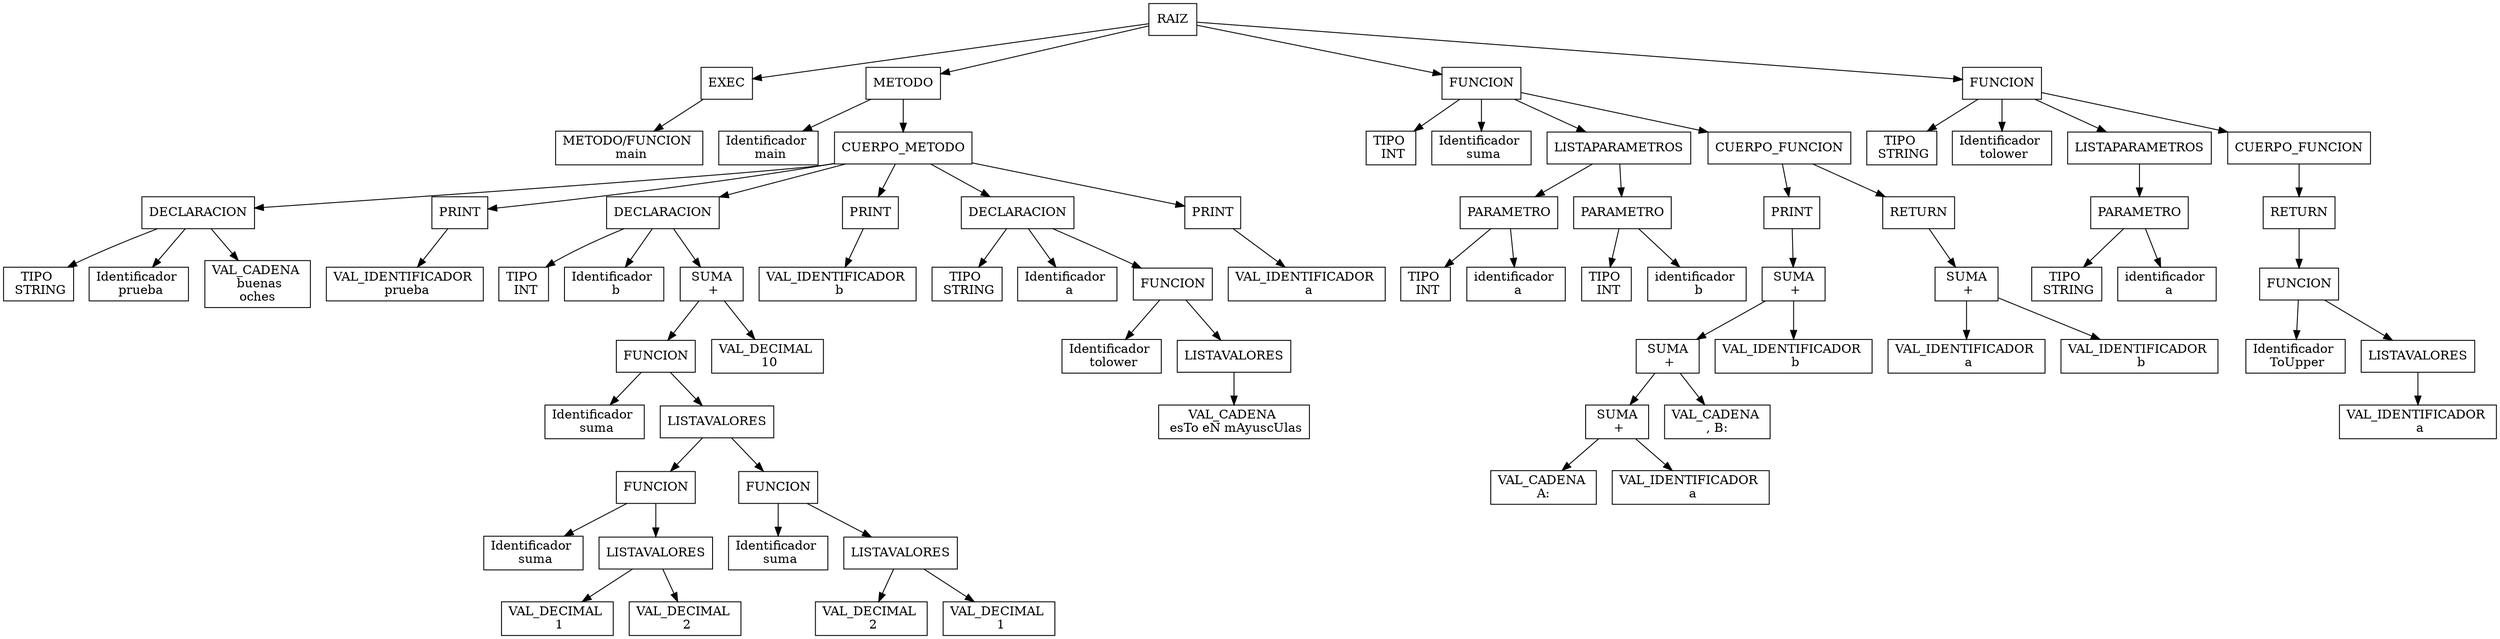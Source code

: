 digraph G{node[shape="box"]Nodo0[label="RAIZ"];
Nodo1[label="EXEC"];
Nodo0->Nodo1;
Nodo2[label="METODO/FUNCION \n main"];
Nodo1->Nodo2;
Nodo3[label="METODO"];
Nodo0->Nodo3;
Nodo4[label="Identificador \n main"];
Nodo3->Nodo4;
Nodo5[label="CUERPO_METODO"];
Nodo3->Nodo5;
Nodo6[label="DECLARACION"];
Nodo5->Nodo6;
Nodo7[label="TIPO \n STRING"];
Nodo6->Nodo7;
Nodo8[label="Identificador \n prueba"];
Nodo6->Nodo8;
Nodo9[label="VAL_CADENA \n buenas\noches"];
Nodo6->Nodo9;
Nodo10[label="PRINT"];
Nodo5->Nodo10;
Nodo11[label="VAL_IDENTIFICADOR \n prueba"];
Nodo10->Nodo11;
Nodo12[label="DECLARACION"];
Nodo5->Nodo12;
Nodo13[label="TIPO \n INT"];
Nodo12->Nodo13;
Nodo14[label="Identificador \n b"];
Nodo12->Nodo14;
Nodo15[label=" SUMA \n +"];
Nodo12->Nodo15;
Nodo16[label="FUNCION"];
Nodo15->Nodo16;
Nodo17[label="Identificador \n suma"];
Nodo16->Nodo17;
Nodo18[label="LISTAVALORES"];
Nodo16->Nodo18;
Nodo19[label="FUNCION"];
Nodo18->Nodo19;
Nodo20[label="Identificador \n suma"];
Nodo19->Nodo20;
Nodo21[label="LISTAVALORES"];
Nodo19->Nodo21;
Nodo22[label="VAL_DECIMAL \n 1"];
Nodo21->Nodo22;
Nodo23[label="VAL_DECIMAL \n 2"];
Nodo21->Nodo23;
Nodo24[label="FUNCION"];
Nodo18->Nodo24;
Nodo25[label="Identificador \n suma"];
Nodo24->Nodo25;
Nodo26[label="LISTAVALORES"];
Nodo24->Nodo26;
Nodo27[label="VAL_DECIMAL \n 2"];
Nodo26->Nodo27;
Nodo28[label="VAL_DECIMAL \n 1"];
Nodo26->Nodo28;
Nodo29[label="VAL_DECIMAL \n 10"];
Nodo15->Nodo29;
Nodo30[label="PRINT"];
Nodo5->Nodo30;
Nodo31[label="VAL_IDENTIFICADOR \n b"];
Nodo30->Nodo31;
Nodo32[label="DECLARACION"];
Nodo5->Nodo32;
Nodo33[label="TIPO \n STRING"];
Nodo32->Nodo33;
Nodo34[label="Identificador \n a"];
Nodo32->Nodo34;
Nodo35[label="FUNCION"];
Nodo32->Nodo35;
Nodo36[label="Identificador \n tolower"];
Nodo35->Nodo36;
Nodo37[label="LISTAVALORES"];
Nodo35->Nodo37;
Nodo38[label="VAL_CADENA \n esTo eN mAyuscUlas"];
Nodo37->Nodo38;
Nodo39[label="PRINT"];
Nodo5->Nodo39;
Nodo40[label="VAL_IDENTIFICADOR \n a"];
Nodo39->Nodo40;
Nodo41[label="FUNCION"];
Nodo0->Nodo41;
Nodo42[label="TIPO \n INT"];
Nodo41->Nodo42;
Nodo43[label="Identificador \n suma"];
Nodo41->Nodo43;
Nodo44[label="LISTAPARAMETROS"];
Nodo41->Nodo44;
Nodo45[label="PARAMETRO"];
Nodo44->Nodo45;
Nodo46[label="TIPO \n INT"];
Nodo45->Nodo46;
Nodo47[label="identificador \n a"];
Nodo45->Nodo47;
Nodo48[label="PARAMETRO"];
Nodo44->Nodo48;
Nodo49[label="TIPO \n INT"];
Nodo48->Nodo49;
Nodo50[label="identificador \n b"];
Nodo48->Nodo50;
Nodo51[label="CUERPO_FUNCION"];
Nodo41->Nodo51;
Nodo52[label="PRINT"];
Nodo51->Nodo52;
Nodo53[label=" SUMA \n +"];
Nodo52->Nodo53;
Nodo54[label=" SUMA \n +"];
Nodo53->Nodo54;
Nodo55[label=" SUMA \n +"];
Nodo54->Nodo55;
Nodo56[label="VAL_CADENA \n A: "];
Nodo55->Nodo56;
Nodo57[label="VAL_IDENTIFICADOR \n a"];
Nodo55->Nodo57;
Nodo58[label="VAL_CADENA \n , B: "];
Nodo54->Nodo58;
Nodo59[label="VAL_IDENTIFICADOR \n b"];
Nodo53->Nodo59;
Nodo60[label="RETURN"];
Nodo51->Nodo60;
Nodo61[label=" SUMA \n +"];
Nodo60->Nodo61;
Nodo62[label="VAL_IDENTIFICADOR \n a"];
Nodo61->Nodo62;
Nodo63[label="VAL_IDENTIFICADOR \n b"];
Nodo61->Nodo63;
Nodo64[label="FUNCION"];
Nodo0->Nodo64;
Nodo65[label="TIPO \n STRING"];
Nodo64->Nodo65;
Nodo66[label="Identificador \n tolower"];
Nodo64->Nodo66;
Nodo67[label="LISTAPARAMETROS"];
Nodo64->Nodo67;
Nodo68[label="PARAMETRO"];
Nodo67->Nodo68;
Nodo69[label="TIPO \n STRING"];
Nodo68->Nodo69;
Nodo70[label="identificador \n a"];
Nodo68->Nodo70;
Nodo71[label="CUERPO_FUNCION"];
Nodo64->Nodo71;
Nodo72[label="RETURN"];
Nodo71->Nodo72;
Nodo73[label="FUNCION"];
Nodo72->Nodo73;
Nodo74[label="Identificador \n ToUpper"];
Nodo73->Nodo74;
Nodo75[label="LISTAVALORES"];
Nodo73->Nodo75;
Nodo76[label="VAL_IDENTIFICADOR \n a"];
Nodo75->Nodo76;
}
